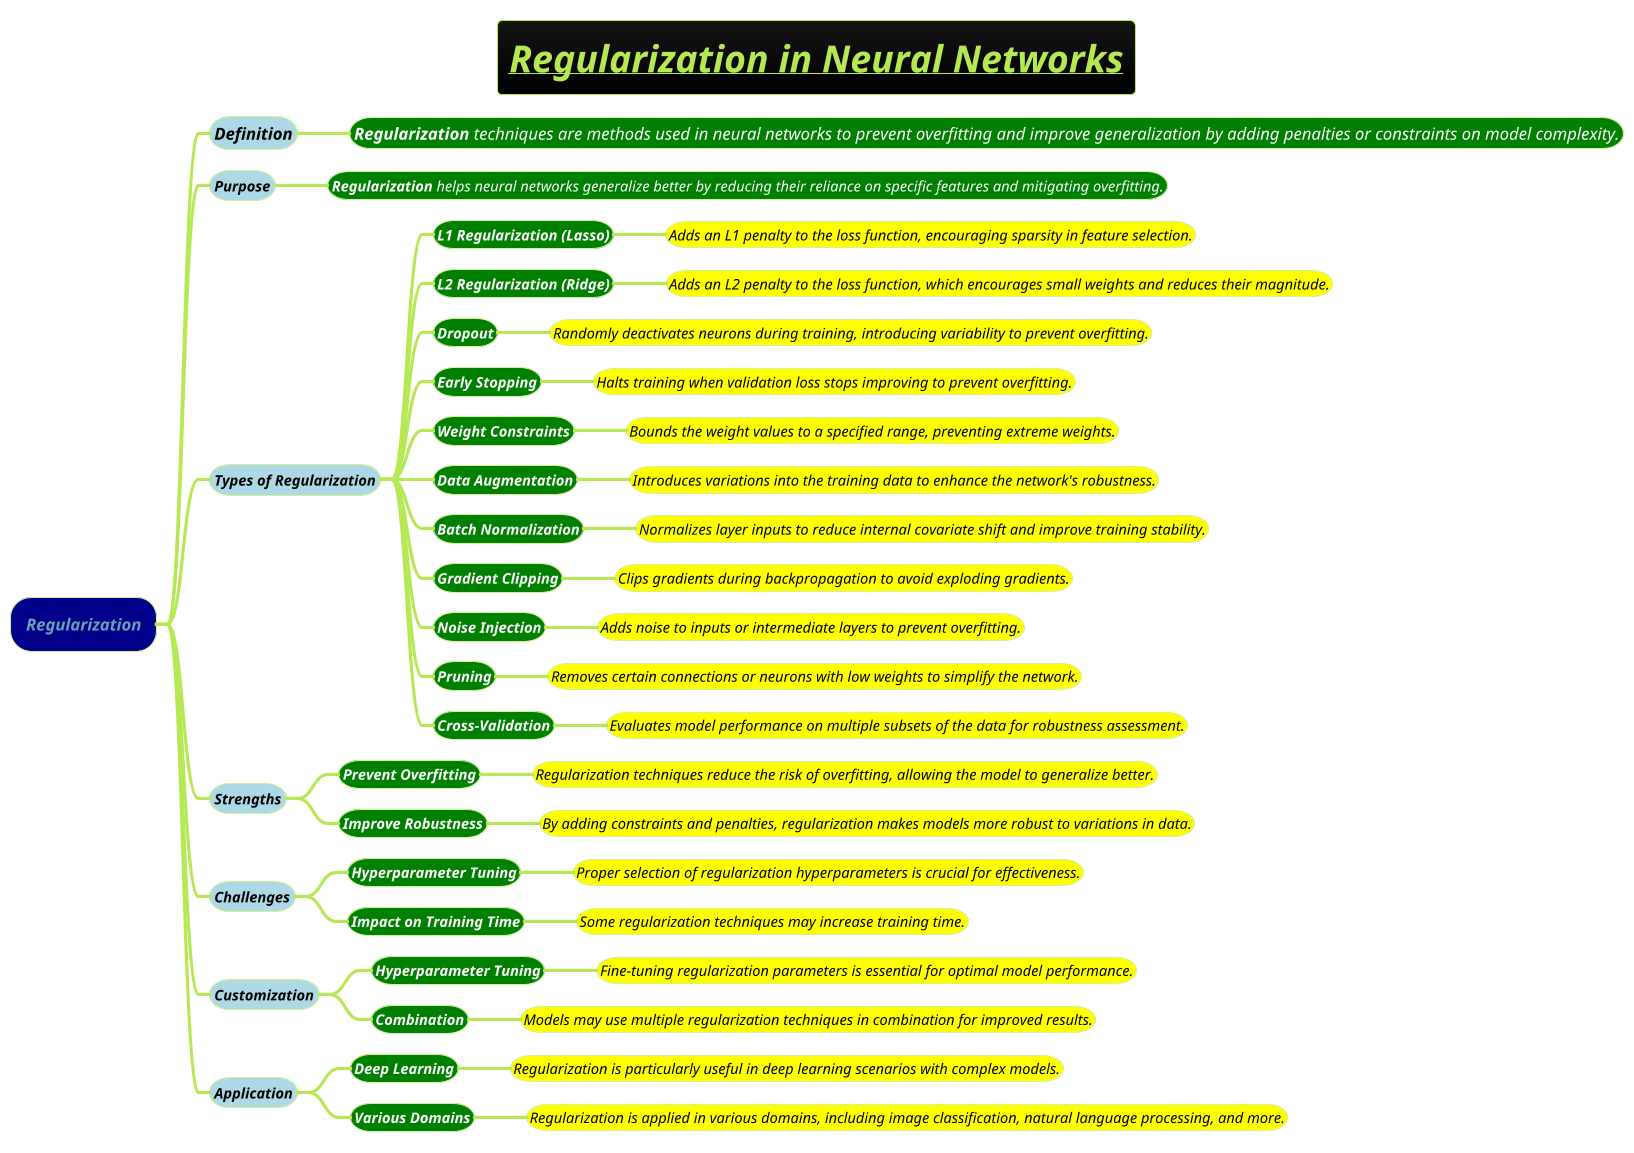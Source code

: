 @startmindmap
title =<i><b><u>Regularization in Neural Networks
!theme hacker


*[#darkblue] <i>Regularization
**[#lightblue] <i><size:16><color #black>Definition
***[#green] <i><size:16><color #white>**Regularization** techniques are methods used in neural networks to prevent overfitting and improve generalization by adding penalties or constraints on model complexity.

**[#lightblue] <i><size:14><color #black>Purpose
***[#green] <i><size:14><color #white>**Regularization** helps neural networks generalize better by reducing their reliance on specific features and mitigating overfitting.

**[#lightblue] <i><size:14><color #black>Types of Regularization
***[#green] <i><size:14><color #white><b>L1 Regularization (Lasso)
****[#yellow] <i><size:14><color #black>Adds an L1 penalty to the loss function, encouraging sparsity in feature selection.
***[#green] <i><size:14><color #white><b>L2 Regularization (Ridge)
****[#yellow] <i><size:14><color #black>Adds an L2 penalty to the loss function, which encourages small weights and reduces their magnitude.
***[#green] <i><size:14><color #white><b>Dropout
****[#yellow] <i><size:14><color #black>Randomly deactivates neurons during training, introducing variability to prevent overfitting.
***[#green] <i><size:14><color #white><b>Early Stopping
****[#yellow] <i><size:14><color #black>Halts training when validation loss stops improving to prevent overfitting.
***[#green] <i><size:14><color #white><b>Weight Constraints
****[#yellow] <i><size:14><color #black>Bounds the weight values to a specified range, preventing extreme weights.
***[#green] <i><size:14><color #white><b>Data Augmentation
****[#yellow] <i><size:14><color #black>Introduces variations into the training data to enhance the network's robustness.
***[#green] <i><size:14><color #white><b>Batch Normalization
****[#yellow] <i><size:14><color #black>Normalizes layer inputs to reduce internal covariate shift and improve training stability.
***[#green] <i><size:14><color #white><b>Gradient Clipping
****[#yellow] <i><size:14><color #black>Clips gradients during backpropagation to avoid exploding gradients.
***[#green] <i><size:14><color #white><b>Noise Injection
****[#yellow] <i><size:14><color #black>Adds noise to inputs or intermediate layers to prevent overfitting.
***[#green] <i><size:14><color #white><b>Pruning
****[#yellow] <i><size:14><color #black>Removes certain connections or neurons with low weights to simplify the network.
***[#green] <i><size:14><color #white><b>Cross-Validation
****[#yellow] <i><size:14><color #black>Evaluates model performance on multiple subsets of the data for robustness assessment.

**[#lightblue] <i><size:14><color #black>Strengths
***[#green] <i><size:14><color #white><b>Prevent Overfitting
****[#yellow] <i><size:14><color #black>Regularization techniques reduce the risk of overfitting, allowing the model to generalize better.
***[#green] <i><size:14><color #white><b>Improve Robustness
****[#yellow] <i><size:14><color #black>By adding constraints and penalties, regularization makes models more robust to variations in data.

**[#lightblue] <i><size:14><color #black>Challenges
***[#green] <i><size:14><color #white><b>Hyperparameter Tuning
****[#yellow] <i><size:14><color #black>Proper selection of regularization hyperparameters is crucial for effectiveness.
***[#green] <i><size:14><color #white><b>Impact on Training Time
****[#yellow] <i><size:14><color #black>Some regularization techniques may increase training time.

**[#lightblue] <i><size:14><color #black>Customization
***[#green] <i><size:14><color #white><b>Hyperparameter Tuning
****[#yellow] <i><size:14><color #black>Fine-tuning regularization parameters is essential for optimal model performance.
***[#green] <i><size:14><color #white><b>Combination
****[#yellow] <i><size:14><color #black>Models may use multiple regularization techniques in combination for improved results.

**[#lightblue] <i><size:14><color #black>Application
***[#green] <i><size:14><color #white><b>Deep Learning
****[#yellow] <i><size:14><color #black>Regularization is particularly useful in deep learning scenarios with complex models.
***[#green] <i><size:14><color #white><b>Various Domains
****[#yellow] <i><size:14><color #black>Regularization is applied in various domains, including image classification, natural language processing, and more.

@endmindmap
